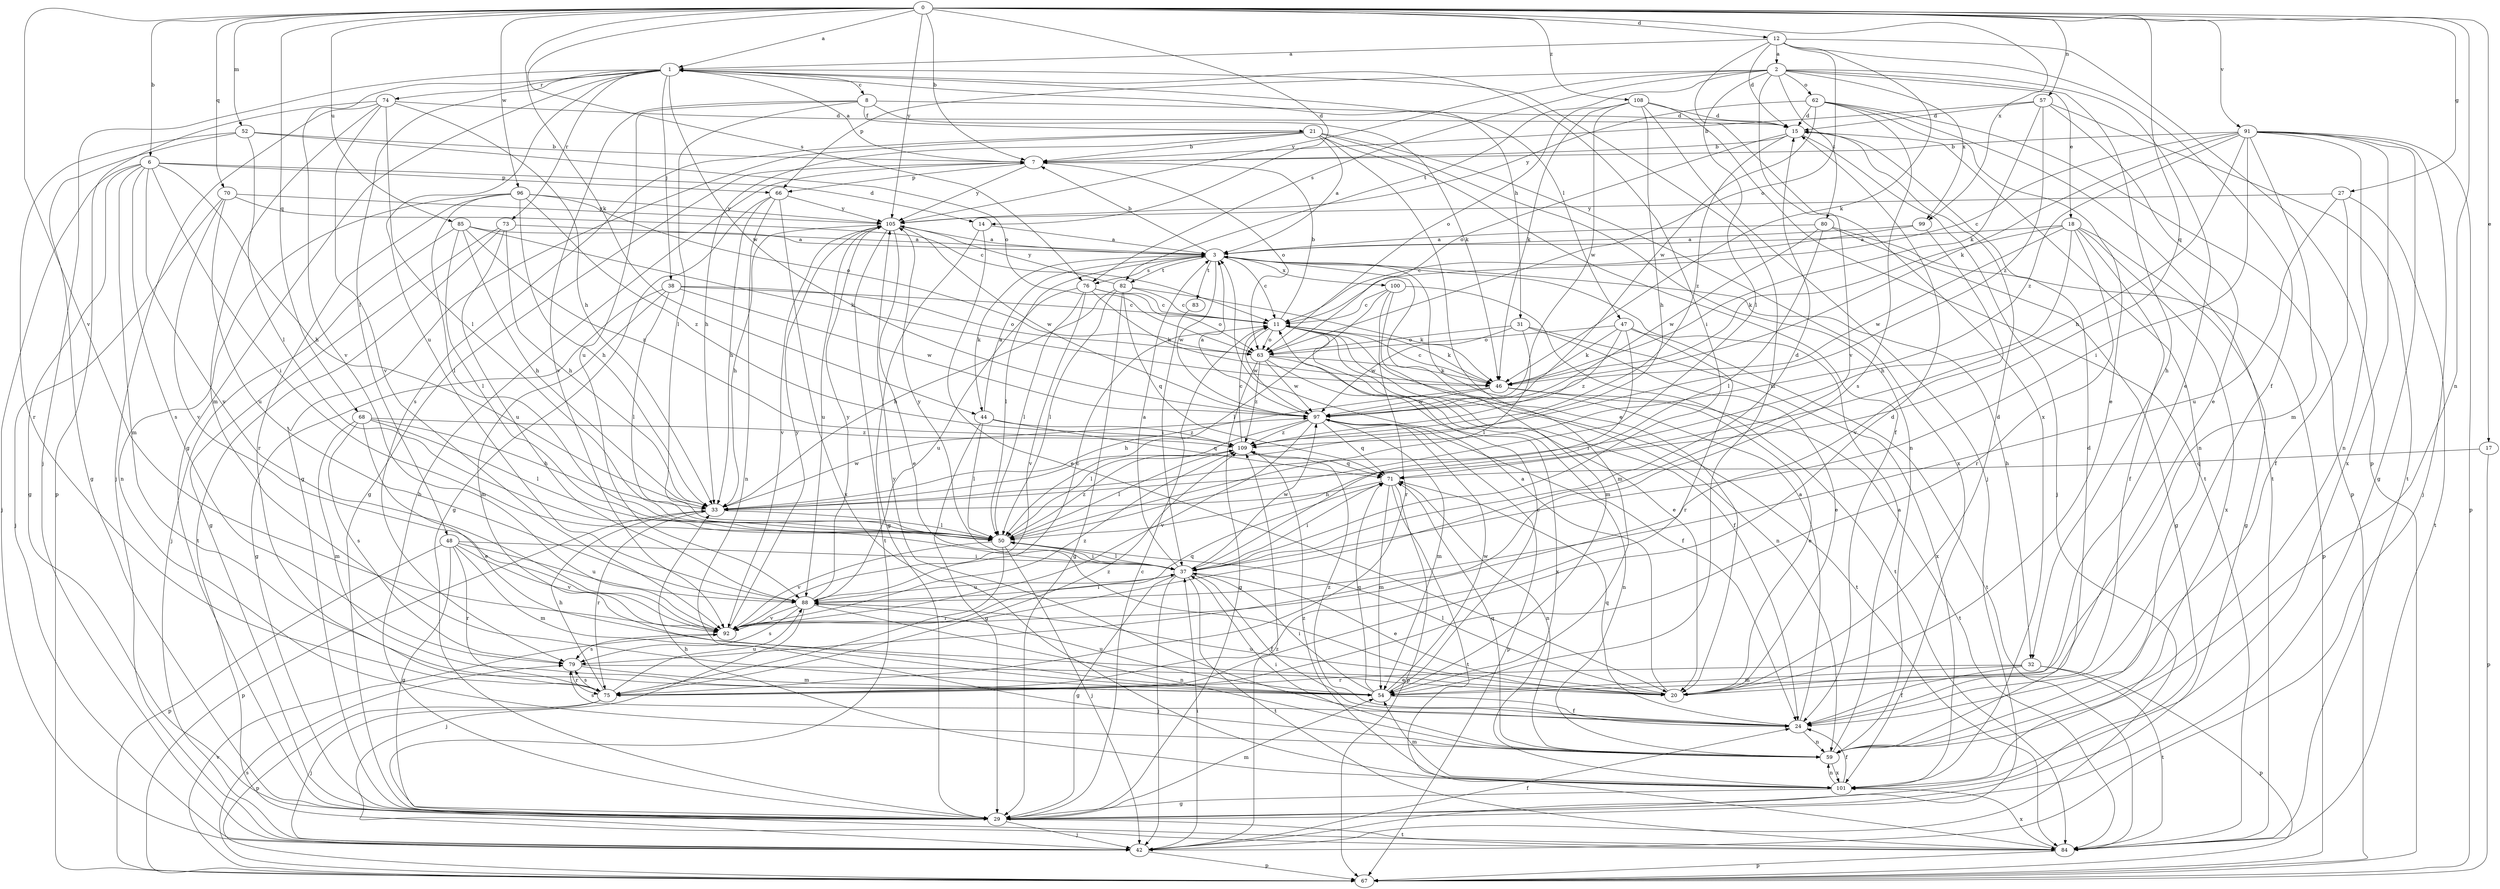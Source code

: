 strict digraph  {
0;
1;
2;
3;
6;
7;
8;
11;
12;
14;
15;
17;
18;
20;
21;
24;
27;
29;
31;
32;
33;
37;
38;
42;
44;
46;
47;
48;
50;
52;
54;
57;
59;
62;
63;
66;
67;
68;
70;
71;
73;
74;
75;
76;
79;
80;
82;
83;
84;
85;
88;
91;
92;
96;
97;
99;
100;
101;
105;
108;
109;
0 -> 1  [label=a];
0 -> 6  [label=b];
0 -> 7  [label=b];
0 -> 12  [label=d];
0 -> 14  [label=d];
0 -> 17  [label=e];
0 -> 27  [label=g];
0 -> 44  [label=k];
0 -> 52  [label=m];
0 -> 57  [label=n];
0 -> 59  [label=n];
0 -> 68  [label=q];
0 -> 70  [label=q];
0 -> 71  [label=q];
0 -> 76  [label=s];
0 -> 85  [label=u];
0 -> 91  [label=v];
0 -> 92  [label=v];
0 -> 96  [label=w];
0 -> 99  [label=x];
0 -> 105  [label=y];
0 -> 108  [label=z];
1 -> 8  [label=c];
1 -> 29  [label=g];
1 -> 31  [label=h];
1 -> 37  [label=i];
1 -> 38  [label=j];
1 -> 42  [label=j];
1 -> 47  [label=l];
1 -> 48  [label=l];
1 -> 54  [label=m];
1 -> 73  [label=r];
1 -> 74  [label=r];
1 -> 88  [label=u];
1 -> 92  [label=v];
1 -> 97  [label=w];
2 -> 18  [label=e];
2 -> 20  [label=e];
2 -> 32  [label=h];
2 -> 50  [label=l];
2 -> 62  [label=o];
2 -> 66  [label=p];
2 -> 76  [label=s];
2 -> 80  [label=t];
2 -> 82  [label=t];
2 -> 92  [label=v];
2 -> 99  [label=x];
2 -> 105  [label=y];
3 -> 7  [label=b];
3 -> 11  [label=c];
3 -> 32  [label=h];
3 -> 44  [label=k];
3 -> 50  [label=l];
3 -> 54  [label=m];
3 -> 76  [label=s];
3 -> 82  [label=t];
3 -> 83  [label=t];
3 -> 97  [label=w];
3 -> 100  [label=x];
6 -> 14  [label=d];
6 -> 29  [label=g];
6 -> 33  [label=h];
6 -> 37  [label=i];
6 -> 42  [label=j];
6 -> 54  [label=m];
6 -> 66  [label=p];
6 -> 79  [label=s];
6 -> 92  [label=v];
7 -> 1  [label=a];
7 -> 29  [label=g];
7 -> 63  [label=o];
7 -> 66  [label=p];
7 -> 105  [label=y];
8 -> 15  [label=d];
8 -> 21  [label=f];
8 -> 46  [label=k];
8 -> 50  [label=l];
8 -> 88  [label=u];
8 -> 92  [label=v];
11 -> 7  [label=b];
11 -> 20  [label=e];
11 -> 24  [label=f];
11 -> 46  [label=k];
11 -> 59  [label=n];
11 -> 63  [label=o];
11 -> 84  [label=t];
11 -> 97  [label=w];
12 -> 1  [label=a];
12 -> 2  [label=a];
12 -> 15  [label=d];
12 -> 24  [label=f];
12 -> 46  [label=k];
12 -> 63  [label=o];
12 -> 67  [label=p];
12 -> 101  [label=x];
14 -> 3  [label=a];
14 -> 20  [label=e];
14 -> 29  [label=g];
15 -> 7  [label=b];
15 -> 42  [label=j];
15 -> 59  [label=n];
15 -> 63  [label=o];
15 -> 109  [label=z];
17 -> 67  [label=p];
17 -> 71  [label=q];
18 -> 3  [label=a];
18 -> 24  [label=f];
18 -> 29  [label=g];
18 -> 33  [label=h];
18 -> 46  [label=k];
18 -> 75  [label=r];
18 -> 97  [label=w];
18 -> 101  [label=x];
20 -> 3  [label=a];
20 -> 15  [label=d];
20 -> 50  [label=l];
20 -> 88  [label=u];
21 -> 3  [label=a];
21 -> 7  [label=b];
21 -> 20  [label=e];
21 -> 24  [label=f];
21 -> 29  [label=g];
21 -> 33  [label=h];
21 -> 59  [label=n];
21 -> 79  [label=s];
21 -> 101  [label=x];
24 -> 3  [label=a];
24 -> 59  [label=n];
24 -> 71  [label=q];
24 -> 79  [label=s];
24 -> 105  [label=y];
24 -> 109  [label=z];
27 -> 24  [label=f];
27 -> 84  [label=t];
27 -> 88  [label=u];
27 -> 105  [label=y];
29 -> 7  [label=b];
29 -> 11  [label=c];
29 -> 42  [label=j];
29 -> 54  [label=m];
29 -> 84  [label=t];
31 -> 20  [label=e];
31 -> 50  [label=l];
31 -> 63  [label=o];
31 -> 97  [label=w];
31 -> 101  [label=x];
32 -> 24  [label=f];
32 -> 54  [label=m];
32 -> 67  [label=p];
32 -> 75  [label=r];
32 -> 84  [label=t];
33 -> 50  [label=l];
33 -> 67  [label=p];
33 -> 75  [label=r];
33 -> 97  [label=w];
37 -> 3  [label=a];
37 -> 15  [label=d];
37 -> 20  [label=e];
37 -> 24  [label=f];
37 -> 29  [label=g];
37 -> 42  [label=j];
37 -> 50  [label=l];
37 -> 84  [label=t];
37 -> 88  [label=u];
37 -> 97  [label=w];
37 -> 105  [label=y];
38 -> 11  [label=c];
38 -> 29  [label=g];
38 -> 50  [label=l];
38 -> 54  [label=m];
38 -> 63  [label=o];
38 -> 97  [label=w];
42 -> 24  [label=f];
42 -> 37  [label=i];
42 -> 67  [label=p];
42 -> 109  [label=z];
44 -> 3  [label=a];
44 -> 29  [label=g];
44 -> 50  [label=l];
44 -> 71  [label=q];
44 -> 109  [label=z];
46 -> 11  [label=c];
46 -> 20  [label=e];
46 -> 33  [label=h];
46 -> 84  [label=t];
46 -> 97  [label=w];
47 -> 37  [label=i];
47 -> 46  [label=k];
47 -> 63  [label=o];
47 -> 75  [label=r];
47 -> 84  [label=t];
47 -> 109  [label=z];
48 -> 29  [label=g];
48 -> 37  [label=i];
48 -> 54  [label=m];
48 -> 67  [label=p];
48 -> 75  [label=r];
48 -> 88  [label=u];
48 -> 92  [label=v];
50 -> 37  [label=i];
50 -> 42  [label=j];
50 -> 75  [label=r];
50 -> 92  [label=v];
50 -> 109  [label=z];
52 -> 7  [label=b];
52 -> 29  [label=g];
52 -> 50  [label=l];
52 -> 63  [label=o];
52 -> 75  [label=r];
54 -> 11  [label=c];
54 -> 24  [label=f];
54 -> 37  [label=i];
54 -> 71  [label=q];
54 -> 88  [label=u];
54 -> 97  [label=w];
57 -> 7  [label=b];
57 -> 15  [label=d];
57 -> 20  [label=e];
57 -> 46  [label=k];
57 -> 84  [label=t];
57 -> 109  [label=z];
59 -> 3  [label=a];
59 -> 15  [label=d];
59 -> 37  [label=i];
59 -> 71  [label=q];
59 -> 101  [label=x];
62 -> 15  [label=d];
62 -> 20  [label=e];
62 -> 67  [label=p];
62 -> 79  [label=s];
62 -> 84  [label=t];
62 -> 97  [label=w];
62 -> 105  [label=y];
63 -> 24  [label=f];
63 -> 29  [label=g];
63 -> 46  [label=k];
63 -> 97  [label=w];
63 -> 101  [label=x];
63 -> 109  [label=z];
66 -> 29  [label=g];
66 -> 33  [label=h];
66 -> 59  [label=n];
66 -> 101  [label=x];
66 -> 105  [label=y];
67 -> 79  [label=s];
67 -> 92  [label=v];
68 -> 20  [label=e];
68 -> 33  [label=h];
68 -> 50  [label=l];
68 -> 54  [label=m];
68 -> 79  [label=s];
68 -> 109  [label=z];
70 -> 11  [label=c];
70 -> 42  [label=j];
70 -> 88  [label=u];
70 -> 92  [label=v];
70 -> 105  [label=y];
71 -> 33  [label=h];
71 -> 37  [label=i];
71 -> 54  [label=m];
71 -> 59  [label=n];
71 -> 67  [label=p];
71 -> 84  [label=t];
73 -> 3  [label=a];
73 -> 29  [label=g];
73 -> 33  [label=h];
73 -> 84  [label=t];
73 -> 88  [label=u];
74 -> 15  [label=d];
74 -> 33  [label=h];
74 -> 42  [label=j];
74 -> 50  [label=l];
74 -> 54  [label=m];
74 -> 67  [label=p];
74 -> 92  [label=v];
75 -> 15  [label=d];
75 -> 33  [label=h];
75 -> 42  [label=j];
75 -> 67  [label=p];
75 -> 79  [label=s];
75 -> 88  [label=u];
75 -> 109  [label=z];
76 -> 11  [label=c];
76 -> 46  [label=k];
76 -> 50  [label=l];
76 -> 63  [label=o];
76 -> 88  [label=u];
76 -> 92  [label=v];
79 -> 20  [label=e];
79 -> 54  [label=m];
79 -> 75  [label=r];
80 -> 3  [label=a];
80 -> 29  [label=g];
80 -> 50  [label=l];
80 -> 67  [label=p];
80 -> 97  [label=w];
82 -> 11  [label=c];
82 -> 29  [label=g];
82 -> 33  [label=h];
82 -> 46  [label=k];
82 -> 50  [label=l];
82 -> 71  [label=q];
82 -> 105  [label=y];
83 -> 37  [label=i];
84 -> 67  [label=p];
84 -> 101  [label=x];
85 -> 3  [label=a];
85 -> 33  [label=h];
85 -> 42  [label=j];
85 -> 46  [label=k];
85 -> 50  [label=l];
85 -> 109  [label=z];
88 -> 11  [label=c];
88 -> 37  [label=i];
88 -> 42  [label=j];
88 -> 59  [label=n];
88 -> 79  [label=s];
88 -> 92  [label=v];
88 -> 105  [label=y];
91 -> 7  [label=b];
91 -> 11  [label=c];
91 -> 29  [label=g];
91 -> 33  [label=h];
91 -> 37  [label=i];
91 -> 42  [label=j];
91 -> 46  [label=k];
91 -> 54  [label=m];
91 -> 59  [label=n];
91 -> 67  [label=p];
91 -> 101  [label=x];
91 -> 109  [label=z];
92 -> 71  [label=q];
92 -> 79  [label=s];
92 -> 105  [label=y];
92 -> 109  [label=z];
96 -> 33  [label=h];
96 -> 50  [label=l];
96 -> 59  [label=n];
96 -> 63  [label=o];
96 -> 75  [label=r];
96 -> 105  [label=y];
96 -> 109  [label=z];
97 -> 3  [label=a];
97 -> 50  [label=l];
97 -> 54  [label=m];
97 -> 59  [label=n];
97 -> 67  [label=p];
97 -> 71  [label=q];
97 -> 92  [label=v];
97 -> 109  [label=z];
99 -> 3  [label=a];
99 -> 11  [label=c];
99 -> 92  [label=v];
100 -> 11  [label=c];
100 -> 50  [label=l];
100 -> 54  [label=m];
100 -> 75  [label=r];
100 -> 84  [label=t];
101 -> 24  [label=f];
101 -> 29  [label=g];
101 -> 33  [label=h];
101 -> 54  [label=m];
101 -> 59  [label=n];
101 -> 109  [label=z];
105 -> 3  [label=a];
105 -> 20  [label=e];
105 -> 33  [label=h];
105 -> 84  [label=t];
105 -> 88  [label=u];
105 -> 92  [label=v];
105 -> 97  [label=w];
108 -> 15  [label=d];
108 -> 33  [label=h];
108 -> 42  [label=j];
108 -> 46  [label=k];
108 -> 63  [label=o];
108 -> 84  [label=t];
108 -> 97  [label=w];
109 -> 11  [label=c];
109 -> 50  [label=l];
109 -> 71  [label=q];
}

